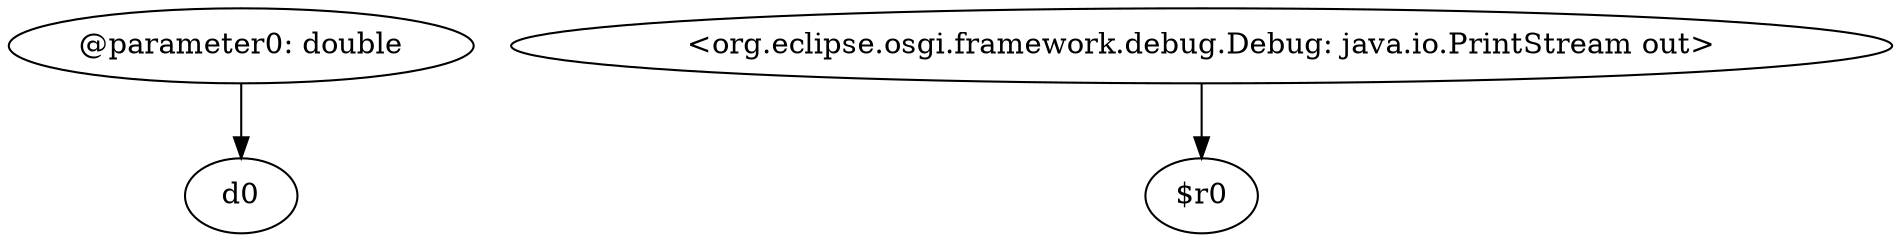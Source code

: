 digraph g {
0[label="@parameter0: double"]
1[label="d0"]
0->1[label=""]
2[label="<org.eclipse.osgi.framework.debug.Debug: java.io.PrintStream out>"]
3[label="$r0"]
2->3[label=""]
}